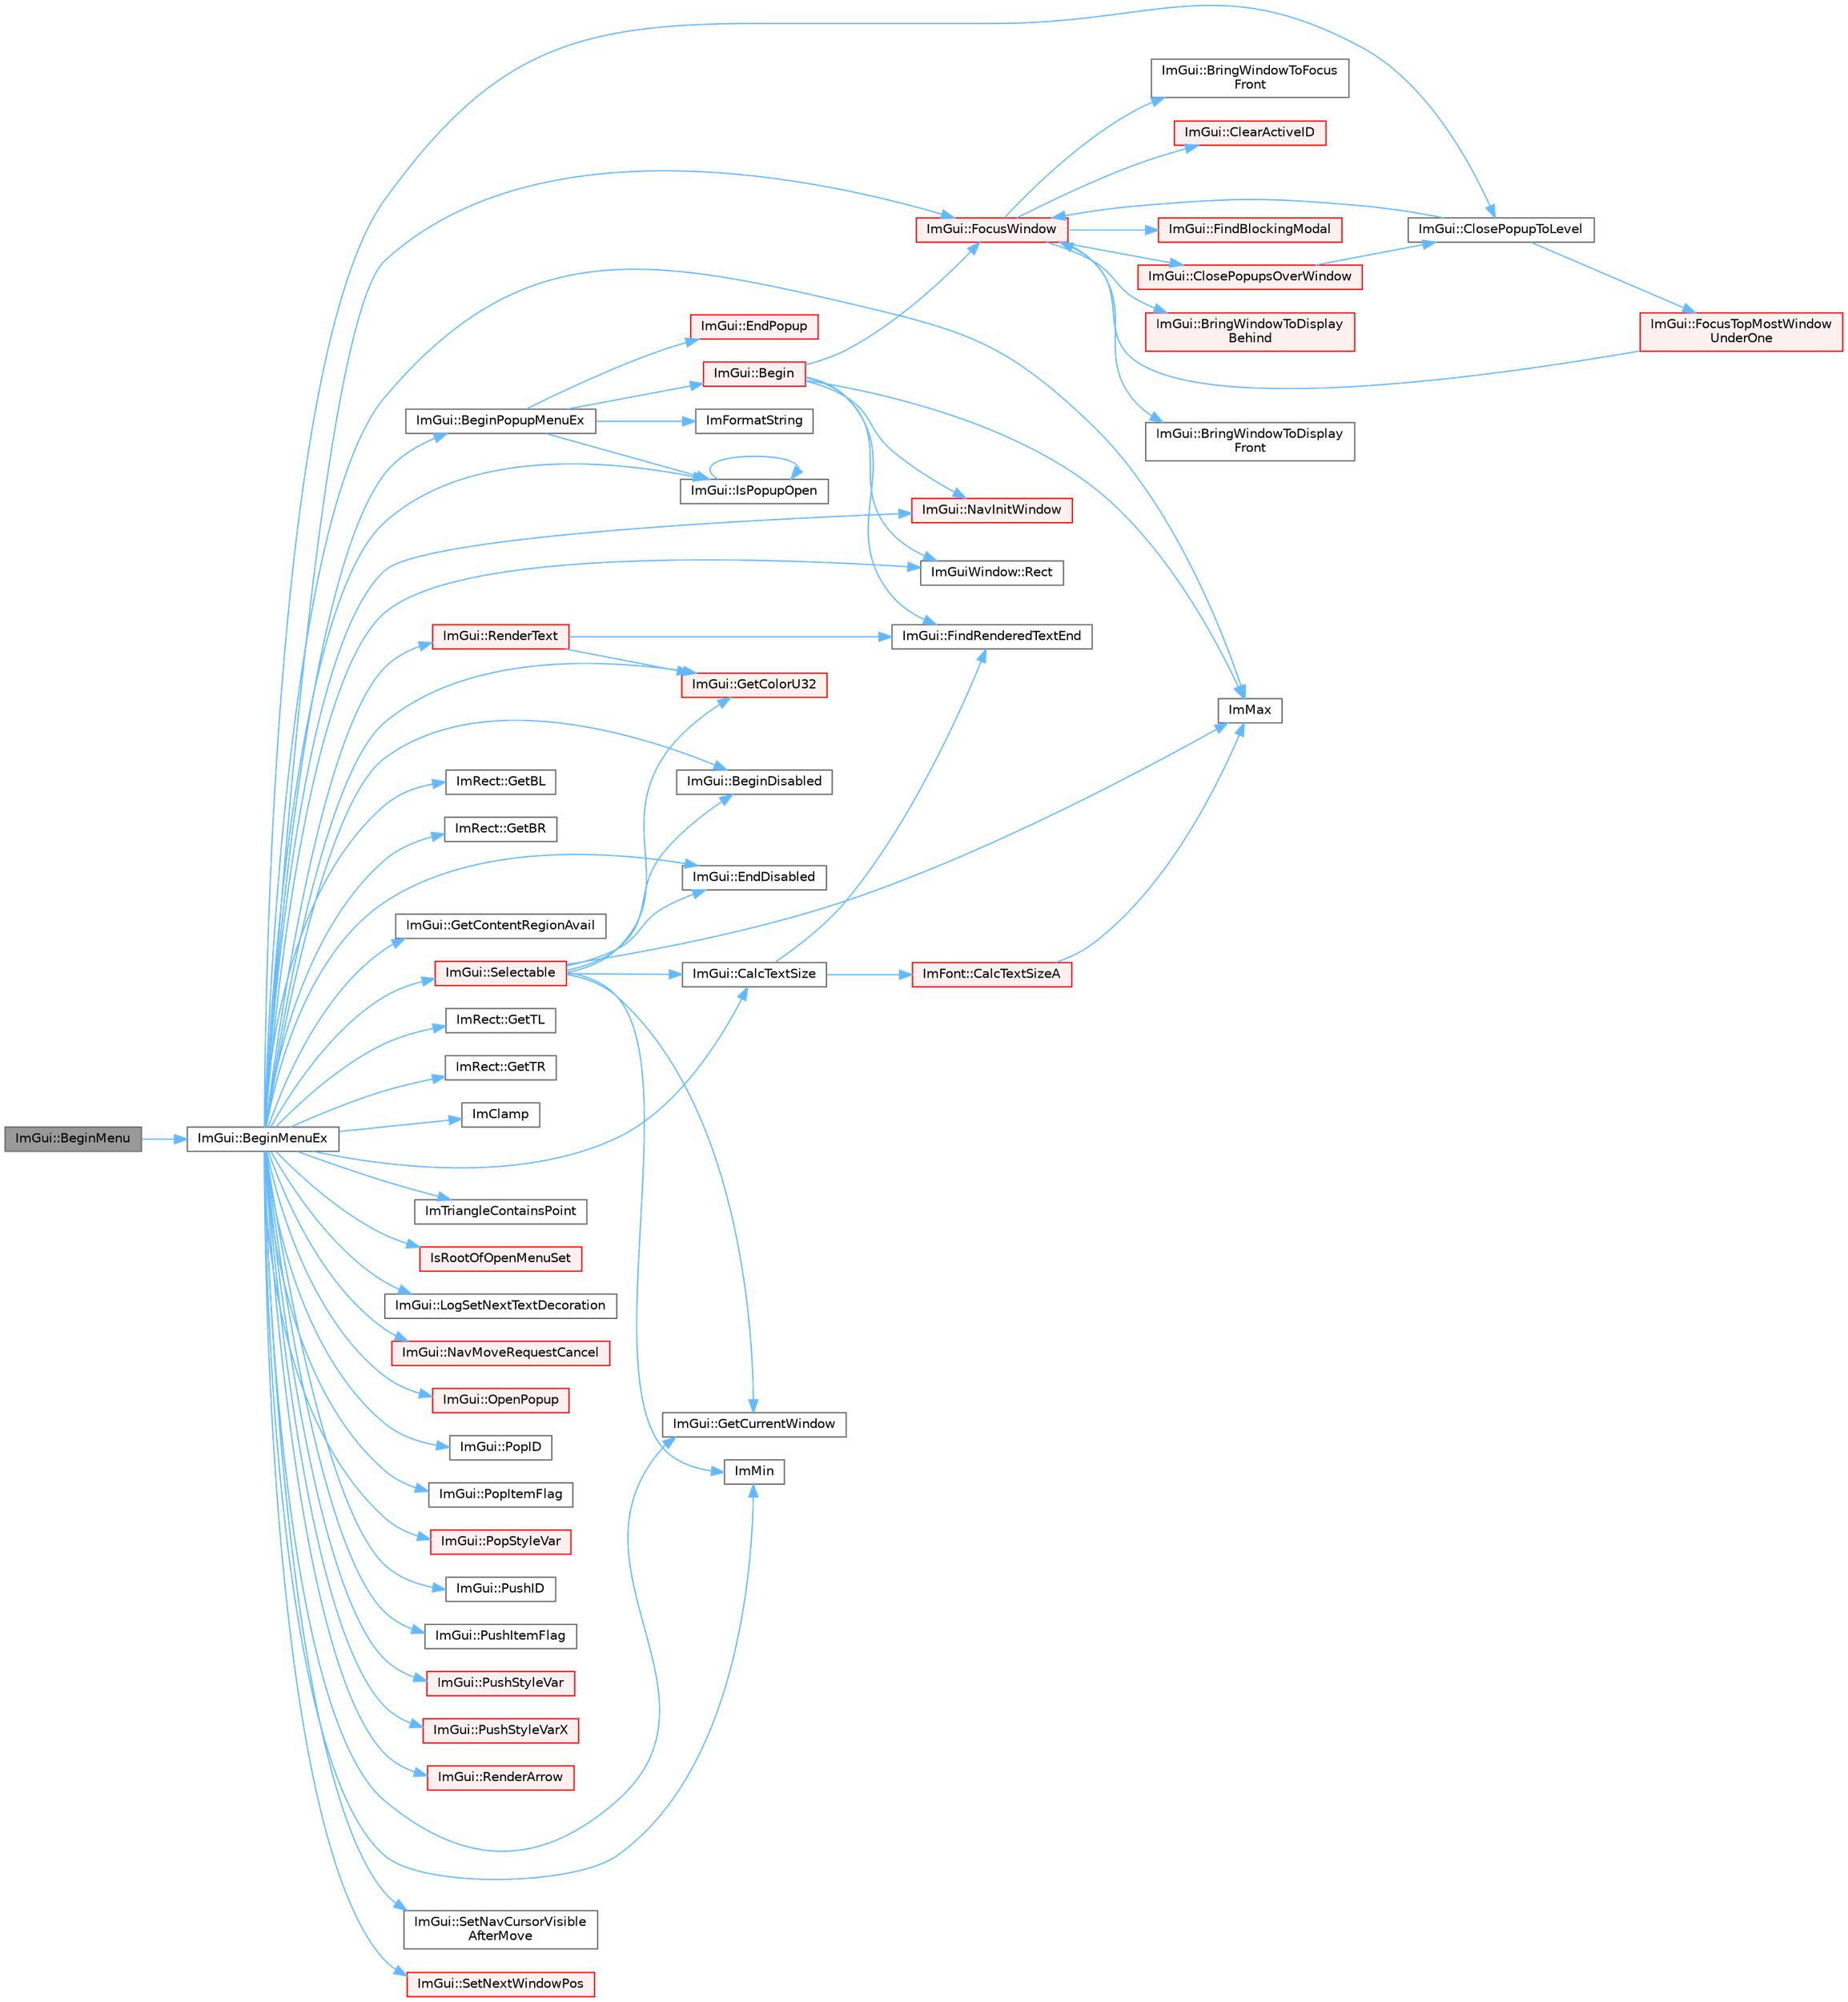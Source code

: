 digraph "ImGui::BeginMenu"
{
 // LATEX_PDF_SIZE
  bgcolor="transparent";
  edge [fontname=Helvetica,fontsize=10,labelfontname=Helvetica,labelfontsize=10];
  node [fontname=Helvetica,fontsize=10,shape=box,height=0.2,width=0.4];
  rankdir="LR";
  Node1 [id="Node000001",label="ImGui::BeginMenu",height=0.2,width=0.4,color="gray40", fillcolor="grey60", style="filled", fontcolor="black",tooltip=" "];
  Node1 -> Node2 [id="edge1_Node000001_Node000002",color="steelblue1",style="solid",tooltip=" "];
  Node2 [id="Node000002",label="ImGui::BeginMenuEx",height=0.2,width=0.4,color="grey40", fillcolor="white", style="filled",URL="$namespace_im_gui.html#a8dc671f87ed281b6445ce6ae4ab25183",tooltip=" "];
  Node2 -> Node3 [id="edge2_Node000002_Node000003",color="steelblue1",style="solid",tooltip=" "];
  Node3 [id="Node000003",label="ImGui::BeginDisabled",height=0.2,width=0.4,color="grey40", fillcolor="white", style="filled",URL="$namespace_im_gui.html#ae90e9a26f01d0d45f6bf7ca720d170d1",tooltip=" "];
  Node2 -> Node4 [id="edge3_Node000002_Node000004",color="steelblue1",style="solid",tooltip=" "];
  Node4 [id="Node000004",label="ImGui::BeginPopupMenuEx",height=0.2,width=0.4,color="grey40", fillcolor="white", style="filled",URL="$namespace_im_gui.html#a29e16f7ec4c37d3f4b5219f2ff967fd3",tooltip=" "];
  Node4 -> Node5 [id="edge4_Node000004_Node000005",color="steelblue1",style="solid",tooltip=" "];
  Node5 [id="Node000005",label="ImGui::Begin",height=0.2,width=0.4,color="red", fillcolor="#FFF0F0", style="filled",URL="$namespace_im_gui.html#a581e58db0bc930bafa4a5d23093a2b99",tooltip=" "];
  Node5 -> Node150 [id="edge5_Node000005_Node000150",color="steelblue1",style="solid",tooltip=" "];
  Node150 [id="Node000150",label="ImGui::FindRenderedTextEnd",height=0.2,width=0.4,color="grey40", fillcolor="white", style="filled",URL="$namespace_im_gui.html#a7671e1dbc803a31b06081b52a771d83f",tooltip=" "];
  Node5 -> Node34 [id="edge6_Node000005_Node000034",color="steelblue1",style="solid",tooltip=" "];
  Node34 [id="Node000034",label="ImGui::FocusWindow",height=0.2,width=0.4,color="red", fillcolor="#FFF0F0", style="filled",URL="$namespace_im_gui.html#a27aa6f2f3aa11778c6d023b1b223f262",tooltip=" "];
  Node34 -> Node35 [id="edge7_Node000034_Node000035",color="steelblue1",style="solid",tooltip=" "];
  Node35 [id="Node000035",label="ImGui::BringWindowToDisplay\lBehind",height=0.2,width=0.4,color="red", fillcolor="#FFF0F0", style="filled",URL="$namespace_im_gui.html#a8cae2f7a08f820a8d5349d1964603b20",tooltip=" "];
  Node34 -> Node37 [id="edge8_Node000034_Node000037",color="steelblue1",style="solid",tooltip=" "];
  Node37 [id="Node000037",label="ImGui::BringWindowToDisplay\lFront",height=0.2,width=0.4,color="grey40", fillcolor="white", style="filled",URL="$namespace_im_gui.html#a1f7b95f36d03751c928af7b1b745e959",tooltip=" "];
  Node34 -> Node38 [id="edge9_Node000034_Node000038",color="steelblue1",style="solid",tooltip=" "];
  Node38 [id="Node000038",label="ImGui::BringWindowToFocus\lFront",height=0.2,width=0.4,color="grey40", fillcolor="white", style="filled",URL="$namespace_im_gui.html#affe95a2dc969f0d15fbd4b588c94ac1a",tooltip=" "];
  Node34 -> Node39 [id="edge10_Node000034_Node000039",color="steelblue1",style="solid",tooltip=" "];
  Node39 [id="Node000039",label="ImGui::ClearActiveID",height=0.2,width=0.4,color="red", fillcolor="#FFF0F0", style="filled",URL="$namespace_im_gui.html#a17ff60ad1e2669130ac38a04d16eb354",tooltip=" "];
  Node34 -> Node42 [id="edge11_Node000034_Node000042",color="steelblue1",style="solid",tooltip=" "];
  Node42 [id="Node000042",label="ImGui::ClosePopupsOverWindow",height=0.2,width=0.4,color="red", fillcolor="#FFF0F0", style="filled",URL="$namespace_im_gui.html#a0076b153c697cb85e263fcbd59340bce",tooltip=" "];
  Node42 -> Node43 [id="edge12_Node000042_Node000043",color="steelblue1",style="solid",tooltip=" "];
  Node43 [id="Node000043",label="ImGui::ClosePopupToLevel",height=0.2,width=0.4,color="grey40", fillcolor="white", style="filled",URL="$namespace_im_gui.html#a0be705dc533a62387dc39ec5c276d2a0",tooltip=" "];
  Node43 -> Node44 [id="edge13_Node000043_Node000044",color="steelblue1",style="solid",tooltip=" "];
  Node44 [id="Node000044",label="ImGui::FocusTopMostWindow\lUnderOne",height=0.2,width=0.4,color="red", fillcolor="#FFF0F0", style="filled",URL="$namespace_im_gui.html#aa97e87e96c05eb3e91aa96fa68b13a2a",tooltip=" "];
  Node44 -> Node34 [id="edge14_Node000044_Node000034",color="steelblue1",style="solid",tooltip=" "];
  Node43 -> Node34 [id="edge15_Node000043_Node000034",color="steelblue1",style="solid",tooltip=" "];
  Node34 -> Node47 [id="edge16_Node000034_Node000047",color="steelblue1",style="solid",tooltip=" "];
  Node47 [id="Node000047",label="ImGui::FindBlockingModal",height=0.2,width=0.4,color="red", fillcolor="#FFF0F0", style="filled",URL="$namespace_im_gui.html#a196705a4195b41a57470ef6553cb440c",tooltip=" "];
  Node5 -> Node8 [id="edge17_Node000005_Node000008",color="steelblue1",style="solid",tooltip=" "];
  Node8 [id="Node000008",label="ImMax",height=0.2,width=0.4,color="grey40", fillcolor="white", style="filled",URL="$imgui__internal_8h.html#a7667efd95147d0422f140917c71a9226",tooltip=" "];
  Node5 -> Node478 [id="edge18_Node000005_Node000478",color="steelblue1",style="solid",tooltip=" "];
  Node478 [id="Node000478",label="ImGui::NavInitWindow",height=0.2,width=0.4,color="red", fillcolor="#FFF0F0", style="filled",URL="$namespace_im_gui.html#ae46a79d836c4b223c7030ea432e3ec15",tooltip=" "];
  Node5 -> Node300 [id="edge19_Node000005_Node000300",color="steelblue1",style="solid",tooltip=" "];
  Node300 [id="Node000300",label="ImGuiWindow::Rect",height=0.2,width=0.4,color="grey40", fillcolor="white", style="filled",URL="$struct_im_gui_window.html#a147da28bf5d167cbe0a363c4a578dea1",tooltip=" "];
  Node4 -> Node247 [id="edge20_Node000004_Node000247",color="steelblue1",style="solid",tooltip=" "];
  Node247 [id="Node000247",label="ImGui::EndPopup",height=0.2,width=0.4,color="red", fillcolor="#FFF0F0", style="filled",URL="$namespace_im_gui.html#aa6a9b5696f2ea7eed7683425fc77b8f2",tooltip=" "];
  Node4 -> Node27 [id="edge21_Node000004_Node000027",color="steelblue1",style="solid",tooltip=" "];
  Node27 [id="Node000027",label="ImFormatString",height=0.2,width=0.4,color="grey40", fillcolor="white", style="filled",URL="$imgui_8cpp.html#a75ccaf7d676b1f567ba888ae42ac3809",tooltip=" "];
  Node4 -> Node253 [id="edge22_Node000004_Node000253",color="steelblue1",style="solid",tooltip=" "];
  Node253 [id="Node000253",label="ImGui::IsPopupOpen",height=0.2,width=0.4,color="grey40", fillcolor="white", style="filled",URL="$namespace_im_gui.html#a0e351145d0936e79948094166757712e",tooltip=" "];
  Node253 -> Node253 [id="edge23_Node000253_Node000253",color="steelblue1",style="solid",tooltip=" "];
  Node2 -> Node143 [id="edge24_Node000002_Node000143",color="steelblue1",style="solid",tooltip=" "];
  Node143 [id="Node000143",label="ImGui::CalcTextSize",height=0.2,width=0.4,color="grey40", fillcolor="white", style="filled",URL="$namespace_im_gui.html#a848b9db6cc4a186751c0ecebcaadc33b",tooltip=" "];
  Node143 -> Node144 [id="edge25_Node000143_Node000144",color="steelblue1",style="solid",tooltip=" "];
  Node144 [id="Node000144",label="ImFont::CalcTextSizeA",height=0.2,width=0.4,color="red", fillcolor="#FFF0F0", style="filled",URL="$struct_im_font.html#a418146c00c3dee351a411b952cce5175",tooltip=" "];
  Node144 -> Node8 [id="edge26_Node000144_Node000008",color="steelblue1",style="solid",tooltip=" "];
  Node143 -> Node150 [id="edge27_Node000143_Node000150",color="steelblue1",style="solid",tooltip=" "];
  Node2 -> Node43 [id="edge28_Node000002_Node000043",color="steelblue1",style="solid",tooltip=" "];
  Node2 -> Node171 [id="edge29_Node000002_Node000171",color="steelblue1",style="solid",tooltip=" "];
  Node171 [id="Node000171",label="ImGui::EndDisabled",height=0.2,width=0.4,color="grey40", fillcolor="white", style="filled",URL="$namespace_im_gui.html#a9e6088c6c690ddff1302b6e42b380733",tooltip=" "];
  Node2 -> Node34 [id="edge30_Node000002_Node000034",color="steelblue1",style="solid",tooltip=" "];
  Node2 -> Node251 [id="edge31_Node000002_Node000251",color="steelblue1",style="solid",tooltip=" "];
  Node251 [id="Node000251",label="ImRect::GetBL",height=0.2,width=0.4,color="grey40", fillcolor="white", style="filled",URL="$struct_im_rect.html#a59d9751bc7be6745dddf5b83b9155669",tooltip=" "];
  Node2 -> Node482 [id="edge32_Node000002_Node000482",color="steelblue1",style="solid",tooltip=" "];
  Node482 [id="Node000482",label="ImRect::GetBR",height=0.2,width=0.4,color="grey40", fillcolor="white", style="filled",URL="$struct_im_rect.html#ad2f2687254beed5a9b19bde0d6fa14f5",tooltip=" "];
  Node2 -> Node91 [id="edge33_Node000002_Node000091",color="steelblue1",style="solid",tooltip=" "];
  Node91 [id="Node000091",label="ImGui::GetColorU32",height=0.2,width=0.4,color="red", fillcolor="#FFF0F0", style="filled",URL="$namespace_im_gui.html#a0de2d9bd347d9866511eb8d014e62556",tooltip=" "];
  Node2 -> Node260 [id="edge34_Node000002_Node000260",color="steelblue1",style="solid",tooltip=" "];
  Node260 [id="Node000260",label="ImGui::GetContentRegionAvail",height=0.2,width=0.4,color="grey40", fillcolor="white", style="filled",URL="$namespace_im_gui.html#a410c8e19b2fea8b52746ca11b3930301",tooltip=" "];
  Node2 -> Node90 [id="edge35_Node000002_Node000090",color="steelblue1",style="solid",tooltip=" "];
  Node90 [id="Node000090",label="ImGui::GetCurrentWindow",height=0.2,width=0.4,color="grey40", fillcolor="white", style="filled",URL="$namespace_im_gui.html#ac452417b5004ca16a814a72cff153526",tooltip=" "];
  Node2 -> Node517 [id="edge36_Node000002_Node000517",color="steelblue1",style="solid",tooltip=" "];
  Node517 [id="Node000517",label="ImRect::GetTL",height=0.2,width=0.4,color="grey40", fillcolor="white", style="filled",URL="$struct_im_rect.html#a1d4d972329722b51dca4499cb5931b4b",tooltip=" "];
  Node2 -> Node518 [id="edge37_Node000002_Node000518",color="steelblue1",style="solid",tooltip=" "];
  Node518 [id="Node000518",label="ImRect::GetTR",height=0.2,width=0.4,color="grey40", fillcolor="white", style="filled",URL="$struct_im_rect.html#acae90248a96be4acf1524071fca1c3f3",tooltip=" "];
  Node2 -> Node13 [id="edge38_Node000002_Node000013",color="steelblue1",style="solid",tooltip=" "];
  Node13 [id="Node000013",label="ImClamp",height=0.2,width=0.4,color="grey40", fillcolor="white", style="filled",URL="$imgui__internal_8h.html#a6e61ede308bfd68c7434e17905a29fc8",tooltip=" "];
  Node2 -> Node8 [id="edge39_Node000002_Node000008",color="steelblue1",style="solid",tooltip=" "];
  Node2 -> Node9 [id="edge40_Node000002_Node000009",color="steelblue1",style="solid",tooltip=" "];
  Node9 [id="Node000009",label="ImMin",height=0.2,width=0.4,color="grey40", fillcolor="white", style="filled",URL="$imgui__internal_8h.html#a7f9d7828066a9d61b5630adcdf4655d3",tooltip=" "];
  Node2 -> Node519 [id="edge41_Node000002_Node000519",color="steelblue1",style="solid",tooltip=" "];
  Node519 [id="Node000519",label="ImTriangleContainsPoint",height=0.2,width=0.4,color="grey40", fillcolor="white", style="filled",URL="$imgui_8cpp.html#aa53a4a0b963d2d35b8e58442247e1239",tooltip=" "];
  Node2 -> Node253 [id="edge42_Node000002_Node000253",color="steelblue1",style="solid",tooltip=" "];
  Node2 -> Node334 [id="edge43_Node000002_Node000334",color="steelblue1",style="solid",tooltip=" "];
  Node334 [id="Node000334",label="IsRootOfOpenMenuSet",height=0.2,width=0.4,color="red", fillcolor="#FFF0F0", style="filled",URL="$imgui__widgets_8cpp.html#a323d394bcc27c05c96d74812a43aee1d",tooltip=" "];
  Node2 -> Node261 [id="edge44_Node000002_Node000261",color="steelblue1",style="solid",tooltip=" "];
  Node261 [id="Node000261",label="ImGui::LogSetNextTextDecoration",height=0.2,width=0.4,color="grey40", fillcolor="white", style="filled",URL="$namespace_im_gui.html#a66bc1e61bff5f2170bcd2d7d071eaa22",tooltip=" "];
  Node2 -> Node478 [id="edge45_Node000002_Node000478",color="steelblue1",style="solid",tooltip=" "];
  Node2 -> Node179 [id="edge46_Node000002_Node000179",color="steelblue1",style="solid",tooltip=" "];
  Node179 [id="Node000179",label="ImGui::NavMoveRequestCancel",height=0.2,width=0.4,color="red", fillcolor="#FFF0F0", style="filled",URL="$namespace_im_gui.html#a43326bb080d9fa80327ed81d864d8b8d",tooltip=" "];
  Node2 -> Node520 [id="edge47_Node000002_Node000520",color="steelblue1",style="solid",tooltip=" "];
  Node520 [id="Node000520",label="ImGui::OpenPopup",height=0.2,width=0.4,color="red", fillcolor="#FFF0F0", style="filled",URL="$namespace_im_gui.html#a9e1be94ca8c4d48a20b230cdfc9b18c5",tooltip=" "];
  Node2 -> Node98 [id="edge48_Node000002_Node000098",color="steelblue1",style="solid",tooltip=" "];
  Node98 [id="Node000098",label="ImGui::PopID",height=0.2,width=0.4,color="grey40", fillcolor="white", style="filled",URL="$namespace_im_gui.html#aba0b2d8f890a5d435ae43d0c4a2d4dd1",tooltip=" "];
  Node2 -> Node230 [id="edge49_Node000002_Node000230",color="steelblue1",style="solid",tooltip=" "];
  Node230 [id="Node000230",label="ImGui::PopItemFlag",height=0.2,width=0.4,color="grey40", fillcolor="white", style="filled",URL="$namespace_im_gui.html#aa93281155e1dd23715dbd384e91edc6b",tooltip=" "];
  Node2 -> Node254 [id="edge50_Node000002_Node000254",color="steelblue1",style="solid",tooltip=" "];
  Node254 [id="Node000254",label="ImGui::PopStyleVar",height=0.2,width=0.4,color="red", fillcolor="#FFF0F0", style="filled",URL="$namespace_im_gui.html#a14116e57d81e326adef2a702e65781d4",tooltip=" "];
  Node2 -> Node99 [id="edge51_Node000002_Node000099",color="steelblue1",style="solid",tooltip=" "];
  Node99 [id="Node000099",label="ImGui::PushID",height=0.2,width=0.4,color="grey40", fillcolor="white", style="filled",URL="$namespace_im_gui.html#a27a8533605dc5b8cabf161bf7715bbde",tooltip=" "];
  Node2 -> Node232 [id="edge52_Node000002_Node000232",color="steelblue1",style="solid",tooltip=" "];
  Node232 [id="Node000232",label="ImGui::PushItemFlag",height=0.2,width=0.4,color="grey40", fillcolor="white", style="filled",URL="$namespace_im_gui.html#ac7301f6378333f6d17f47823eed9e00a",tooltip=" "];
  Node2 -> Node521 [id="edge53_Node000002_Node000521",color="steelblue1",style="solid",tooltip=" "];
  Node521 [id="Node000521",label="ImGui::PushStyleVar",height=0.2,width=0.4,color="red", fillcolor="#FFF0F0", style="filled",URL="$namespace_im_gui.html#aab3f43009094462cf2a5eb554785949b",tooltip=" "];
  Node2 -> Node257 [id="edge54_Node000002_Node000257",color="steelblue1",style="solid",tooltip=" "];
  Node257 [id="Node000257",label="ImGui::PushStyleVarX",height=0.2,width=0.4,color="red", fillcolor="#FFF0F0", style="filled",URL="$namespace_im_gui.html#acf4ee3d6294b5e93fc1c79353d2a2748",tooltip=" "];
  Node2 -> Node300 [id="edge55_Node000002_Node000300",color="steelblue1",style="solid",tooltip=" "];
  Node2 -> Node226 [id="edge56_Node000002_Node000226",color="steelblue1",style="solid",tooltip=" "];
  Node226 [id="Node000226",label="ImGui::RenderArrow",height=0.2,width=0.4,color="red", fillcolor="#FFF0F0", style="filled",URL="$namespace_im_gui.html#a7ec12551caa737505087c80e38b94937",tooltip=" "];
  Node2 -> Node271 [id="edge57_Node000002_Node000271",color="steelblue1",style="solid",tooltip=" "];
  Node271 [id="Node000271",label="ImGui::RenderText",height=0.2,width=0.4,color="red", fillcolor="#FFF0F0", style="filled",URL="$namespace_im_gui.html#a9971ce57f2a288ac3a12df886c5550d1",tooltip=" "];
  Node271 -> Node150 [id="edge58_Node000271_Node000150",color="steelblue1",style="solid",tooltip=" "];
  Node271 -> Node91 [id="edge59_Node000271_Node000091",color="steelblue1",style="solid",tooltip=" "];
  Node2 -> Node280 [id="edge60_Node000002_Node000280",color="steelblue1",style="solid",tooltip=" "];
  Node280 [id="Node000280",label="ImGui::Selectable",height=0.2,width=0.4,color="red", fillcolor="#FFF0F0", style="filled",URL="$namespace_im_gui.html#af98575238bda183a523df19fb447af60",tooltip=" "];
  Node280 -> Node3 [id="edge61_Node000280_Node000003",color="steelblue1",style="solid",tooltip=" "];
  Node280 -> Node143 [id="edge62_Node000280_Node000143",color="steelblue1",style="solid",tooltip=" "];
  Node280 -> Node171 [id="edge63_Node000280_Node000171",color="steelblue1",style="solid",tooltip=" "];
  Node280 -> Node91 [id="edge64_Node000280_Node000091",color="steelblue1",style="solid",tooltip=" "];
  Node280 -> Node90 [id="edge65_Node000280_Node000090",color="steelblue1",style="solid",tooltip=" "];
  Node280 -> Node8 [id="edge66_Node000280_Node000008",color="steelblue1",style="solid",tooltip=" "];
  Node280 -> Node9 [id="edge67_Node000280_Node000009",color="steelblue1",style="solid",tooltip=" "];
  Node2 -> Node522 [id="edge68_Node000002_Node000522",color="steelblue1",style="solid",tooltip=" "];
  Node522 [id="Node000522",label="ImGui::SetNavCursorVisible\lAfterMove",height=0.2,width=0.4,color="grey40", fillcolor="white", style="filled",URL="$namespace_im_gui.html#a570df642d8c9d5c20545160205aea3ca",tooltip=" "];
  Node2 -> Node29 [id="edge69_Node000002_Node000029",color="steelblue1",style="solid",tooltip=" "];
  Node29 [id="Node000029",label="ImGui::SetNextWindowPos",height=0.2,width=0.4,color="red", fillcolor="#FFF0F0", style="filled",URL="$namespace_im_gui.html#afbccd31113430670b5ab2bf0d6f509bf",tooltip=" "];
}
